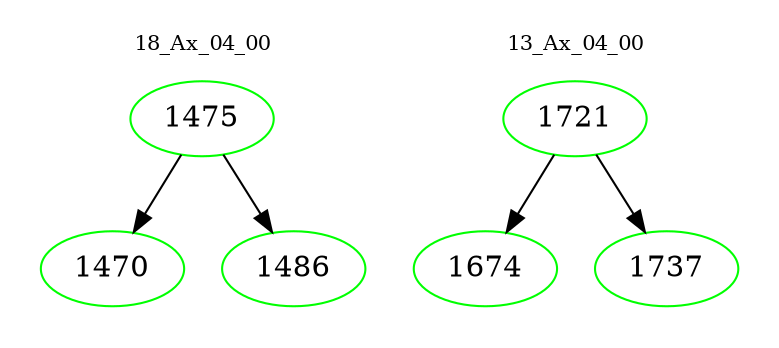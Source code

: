digraph{
subgraph cluster_0 {
color = white
label = "18_Ax_04_00";
fontsize=10;
T0_1475 [label="1475", color="green"]
T0_1475 -> T0_1470 [color="black"]
T0_1470 [label="1470", color="green"]
T0_1475 -> T0_1486 [color="black"]
T0_1486 [label="1486", color="green"]
}
subgraph cluster_1 {
color = white
label = "13_Ax_04_00";
fontsize=10;
T1_1721 [label="1721", color="green"]
T1_1721 -> T1_1674 [color="black"]
T1_1674 [label="1674", color="green"]
T1_1721 -> T1_1737 [color="black"]
T1_1737 [label="1737", color="green"]
}
}

